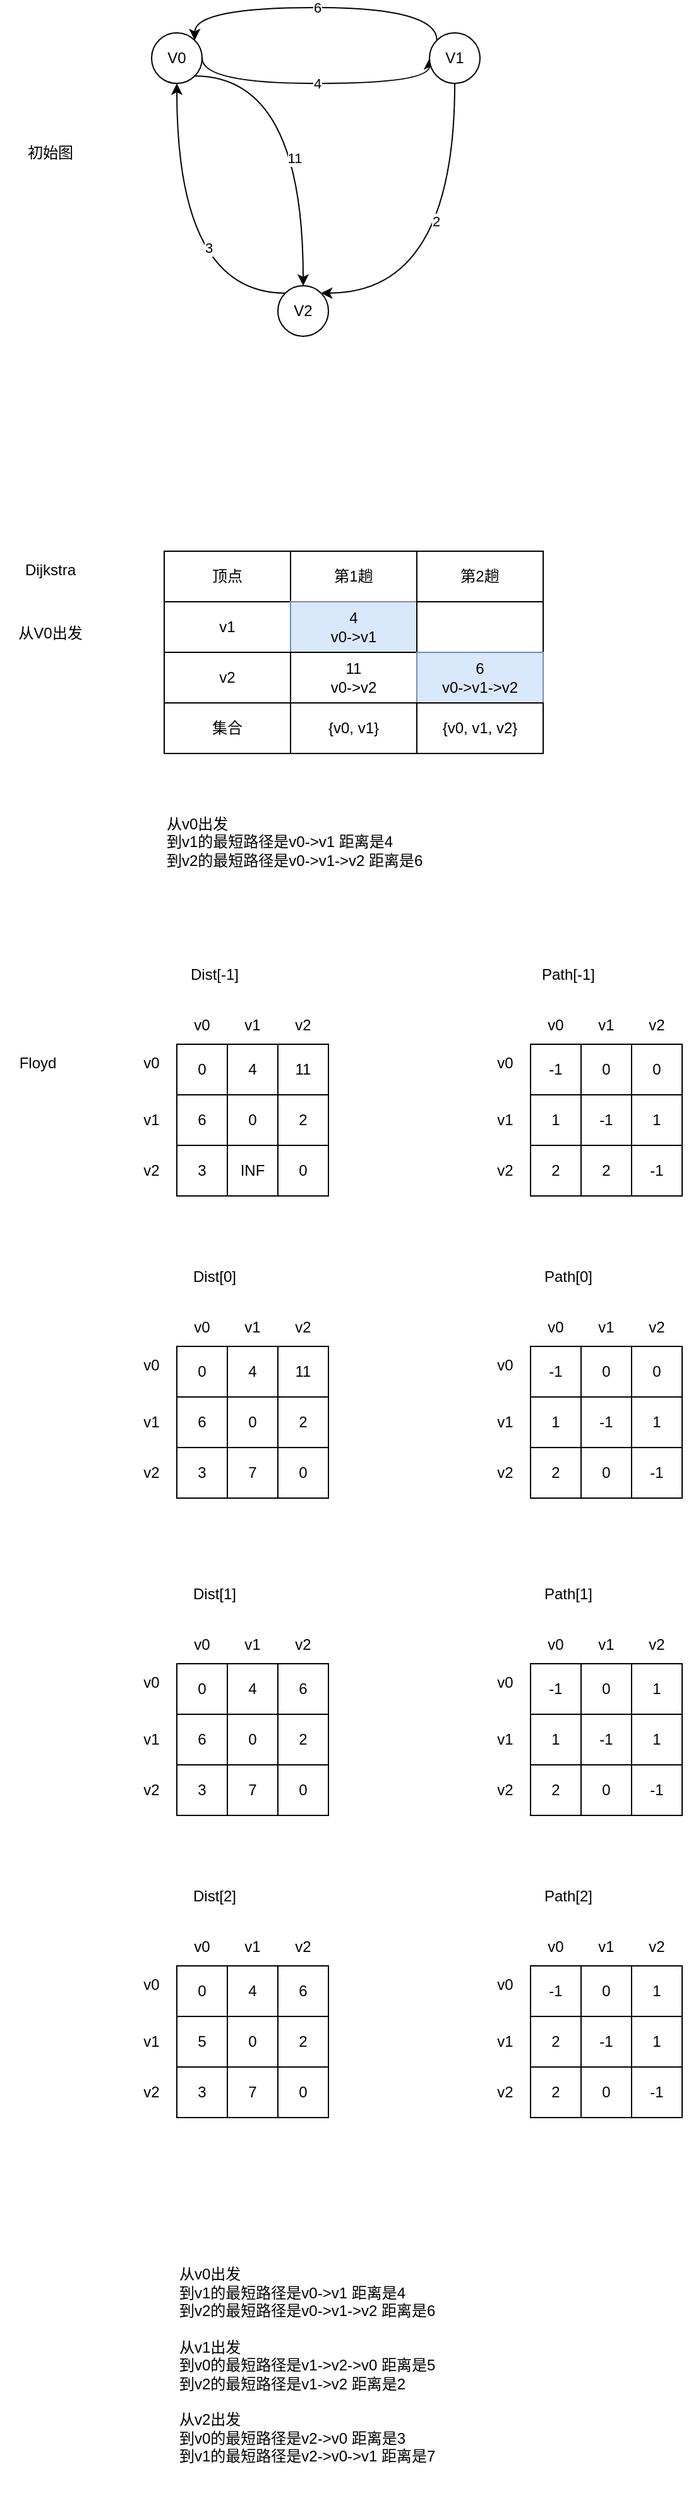 <mxfile version="26.0.16">
  <diagram name="第 1 页" id="GR8Q-On7Hyz9qMk20Kyl">
    <mxGraphModel dx="1720" dy="1282" grid="1" gridSize="10" guides="1" tooltips="1" connect="1" arrows="1" fold="1" page="1" pageScale="1" pageWidth="827" pageHeight="1169" math="0" shadow="0">
      <root>
        <mxCell id="0" />
        <mxCell id="1" parent="0" />
        <mxCell id="TkcA2Pwc8MpIF1o2tBOf-8" style="edgeStyle=orthogonalEdgeStyle;rounded=0;orthogonalLoop=1;jettySize=auto;html=1;exitX=1;exitY=1;exitDx=0;exitDy=0;entryX=0.5;entryY=0;entryDx=0;entryDy=0;curved=1;" parent="1" source="TkcA2Pwc8MpIF1o2tBOf-1" target="TkcA2Pwc8MpIF1o2tBOf-3" edge="1">
          <mxGeometry relative="1" as="geometry" />
        </mxCell>
        <mxCell id="TkcA2Pwc8MpIF1o2tBOf-13" value="11" style="edgeLabel;html=1;align=center;verticalAlign=middle;resizable=0;points=[];" parent="TkcA2Pwc8MpIF1o2tBOf-8" vertex="1" connectable="0">
          <mxGeometry x="0.2" y="-7" relative="1" as="geometry">
            <mxPoint as="offset" />
          </mxGeometry>
        </mxCell>
        <mxCell id="TkcA2Pwc8MpIF1o2tBOf-9" style="edgeStyle=orthogonalEdgeStyle;rounded=0;orthogonalLoop=1;jettySize=auto;html=1;exitX=1;exitY=0.5;exitDx=0;exitDy=0;entryX=0;entryY=0.5;entryDx=0;entryDy=0;curved=1;" parent="1" source="TkcA2Pwc8MpIF1o2tBOf-1" target="TkcA2Pwc8MpIF1o2tBOf-2" edge="1">
          <mxGeometry relative="1" as="geometry">
            <Array as="points">
              <mxPoint x="180" y="240" />
              <mxPoint x="360" y="240" />
            </Array>
          </mxGeometry>
        </mxCell>
        <mxCell id="TkcA2Pwc8MpIF1o2tBOf-15" value="4" style="edgeLabel;html=1;align=center;verticalAlign=middle;resizable=0;points=[];" parent="TkcA2Pwc8MpIF1o2tBOf-9" vertex="1" connectable="0">
          <mxGeometry x="-0.261" y="3" relative="1" as="geometry">
            <mxPoint x="29" y="3" as="offset" />
          </mxGeometry>
        </mxCell>
        <mxCell id="TkcA2Pwc8MpIF1o2tBOf-1" value="V0" style="ellipse;whiteSpace=wrap;html=1;aspect=fixed;" parent="1" vertex="1">
          <mxGeometry x="140" y="200" width="40" height="40" as="geometry" />
        </mxCell>
        <mxCell id="TkcA2Pwc8MpIF1o2tBOf-5" style="rounded=0;orthogonalLoop=1;jettySize=auto;html=1;entryX=1;entryY=0;entryDx=0;entryDy=0;edgeStyle=orthogonalEdgeStyle;curved=1;" parent="1" source="TkcA2Pwc8MpIF1o2tBOf-2" target="TkcA2Pwc8MpIF1o2tBOf-3" edge="1">
          <mxGeometry relative="1" as="geometry">
            <Array as="points">
              <mxPoint x="380" y="406" />
            </Array>
          </mxGeometry>
        </mxCell>
        <mxCell id="TkcA2Pwc8MpIF1o2tBOf-12" value="2" style="edgeLabel;html=1;align=center;verticalAlign=middle;resizable=0;points=[];" parent="TkcA2Pwc8MpIF1o2tBOf-5" vertex="1" connectable="0">
          <mxGeometry x="-0.198" y="-15" relative="1" as="geometry">
            <mxPoint as="offset" />
          </mxGeometry>
        </mxCell>
        <mxCell id="TkcA2Pwc8MpIF1o2tBOf-7" style="edgeStyle=orthogonalEdgeStyle;rounded=0;orthogonalLoop=1;jettySize=auto;html=1;exitX=0;exitY=0;exitDx=0;exitDy=0;entryX=1;entryY=0;entryDx=0;entryDy=0;curved=1;" parent="1" source="TkcA2Pwc8MpIF1o2tBOf-2" target="TkcA2Pwc8MpIF1o2tBOf-1" edge="1">
          <mxGeometry relative="1" as="geometry">
            <Array as="points">
              <mxPoint x="366" y="180" />
              <mxPoint x="174" y="180" />
            </Array>
          </mxGeometry>
        </mxCell>
        <mxCell id="TkcA2Pwc8MpIF1o2tBOf-11" value="6" style="edgeLabel;html=1;align=center;verticalAlign=middle;resizable=0;points=[];" parent="TkcA2Pwc8MpIF1o2tBOf-7" vertex="1" connectable="0">
          <mxGeometry x="0.213" relative="1" as="geometry">
            <mxPoint x="26" as="offset" />
          </mxGeometry>
        </mxCell>
        <mxCell id="TkcA2Pwc8MpIF1o2tBOf-2" value="V1" style="ellipse;whiteSpace=wrap;html=1;aspect=fixed;" parent="1" vertex="1">
          <mxGeometry x="360" y="200" width="40" height="40" as="geometry" />
        </mxCell>
        <mxCell id="TkcA2Pwc8MpIF1o2tBOf-6" style="edgeStyle=orthogonalEdgeStyle;rounded=0;orthogonalLoop=1;jettySize=auto;html=1;exitX=0;exitY=0;exitDx=0;exitDy=0;entryX=0.5;entryY=1;entryDx=0;entryDy=0;elbow=vertical;curved=1;" parent="1" source="TkcA2Pwc8MpIF1o2tBOf-3" target="TkcA2Pwc8MpIF1o2tBOf-1" edge="1">
          <mxGeometry relative="1" as="geometry" />
        </mxCell>
        <mxCell id="TkcA2Pwc8MpIF1o2tBOf-14" value="3" style="edgeLabel;html=1;align=center;verticalAlign=middle;resizable=0;points=[];" parent="TkcA2Pwc8MpIF1o2tBOf-6" vertex="1" connectable="0">
          <mxGeometry x="-0.025" y="-25" relative="1" as="geometry">
            <mxPoint as="offset" />
          </mxGeometry>
        </mxCell>
        <mxCell id="TkcA2Pwc8MpIF1o2tBOf-3" value="V2" style="ellipse;whiteSpace=wrap;html=1;aspect=fixed;" parent="1" vertex="1">
          <mxGeometry x="240" y="400" width="40" height="40" as="geometry" />
        </mxCell>
        <mxCell id="TkcA2Pwc8MpIF1o2tBOf-16" value="初始图" style="text;html=1;align=center;verticalAlign=middle;whiteSpace=wrap;rounded=0;" parent="1" vertex="1">
          <mxGeometry x="30" y="280" width="60" height="30" as="geometry" />
        </mxCell>
        <mxCell id="RHr8ZONxvlHMyYMkNMof-2" value="Dijkstra" style="text;html=1;align=center;verticalAlign=middle;whiteSpace=wrap;rounded=0;" vertex="1" parent="1">
          <mxGeometry x="30" y="610" width="60" height="30" as="geometry" />
        </mxCell>
        <mxCell id="RHr8ZONxvlHMyYMkNMof-3" value="Floyd" style="text;html=1;align=center;verticalAlign=middle;whiteSpace=wrap;rounded=0;" vertex="1" parent="1">
          <mxGeometry x="20" y="1000" width="60" height="30" as="geometry" />
        </mxCell>
        <mxCell id="RHr8ZONxvlHMyYMkNMof-4" value="顶点" style="rounded=0;whiteSpace=wrap;html=1;" vertex="1" parent="1">
          <mxGeometry x="150" y="610" width="100" height="40" as="geometry" />
        </mxCell>
        <mxCell id="RHr8ZONxvlHMyYMkNMof-5" value="第1趟" style="rounded=0;whiteSpace=wrap;html=1;" vertex="1" parent="1">
          <mxGeometry x="250" y="610" width="100" height="40" as="geometry" />
        </mxCell>
        <mxCell id="RHr8ZONxvlHMyYMkNMof-6" value="从V0出发" style="text;html=1;align=center;verticalAlign=middle;whiteSpace=wrap;rounded=0;" vertex="1" parent="1">
          <mxGeometry x="30" y="660" width="60" height="30" as="geometry" />
        </mxCell>
        <mxCell id="RHr8ZONxvlHMyYMkNMof-8" value="v1" style="rounded=0;whiteSpace=wrap;html=1;" vertex="1" parent="1">
          <mxGeometry x="150" y="650" width="100" height="40" as="geometry" />
        </mxCell>
        <mxCell id="RHr8ZONxvlHMyYMkNMof-9" value="v2" style="rounded=0;whiteSpace=wrap;html=1;" vertex="1" parent="1">
          <mxGeometry x="150" y="690" width="100" height="40" as="geometry" />
        </mxCell>
        <mxCell id="RHr8ZONxvlHMyYMkNMof-10" value="集合" style="rounded=0;whiteSpace=wrap;html=1;" vertex="1" parent="1">
          <mxGeometry x="150" y="730" width="100" height="40" as="geometry" />
        </mxCell>
        <mxCell id="RHr8ZONxvlHMyYMkNMof-11" value="4&lt;br&gt;v0-&amp;gt;v1" style="rounded=0;whiteSpace=wrap;html=1;fillColor=#dae8fc;strokeColor=#6c8ebf;" vertex="1" parent="1">
          <mxGeometry x="250" y="650" width="100" height="40" as="geometry" />
        </mxCell>
        <mxCell id="RHr8ZONxvlHMyYMkNMof-12" value="11&lt;br&gt;v0-&amp;gt;v2" style="rounded=0;whiteSpace=wrap;html=1;" vertex="1" parent="1">
          <mxGeometry x="250" y="690" width="100" height="40" as="geometry" />
        </mxCell>
        <mxCell id="RHr8ZONxvlHMyYMkNMof-13" value="{v0, v1}" style="rounded=0;whiteSpace=wrap;html=1;" vertex="1" parent="1">
          <mxGeometry x="250" y="730" width="100" height="40" as="geometry" />
        </mxCell>
        <mxCell id="RHr8ZONxvlHMyYMkNMof-14" value="第2趟" style="rounded=0;whiteSpace=wrap;html=1;" vertex="1" parent="1">
          <mxGeometry x="350" y="610" width="100" height="40" as="geometry" />
        </mxCell>
        <mxCell id="RHr8ZONxvlHMyYMkNMof-15" value="" style="rounded=0;whiteSpace=wrap;html=1;" vertex="1" parent="1">
          <mxGeometry x="350" y="650" width="100" height="40" as="geometry" />
        </mxCell>
        <mxCell id="RHr8ZONxvlHMyYMkNMof-16" value="6&lt;br&gt;v0-&amp;gt;v1-&amp;gt;v2" style="rounded=0;whiteSpace=wrap;html=1;fillColor=#dae8fc;strokeColor=#6c8ebf;" vertex="1" parent="1">
          <mxGeometry x="350" y="690" width="100" height="40" as="geometry" />
        </mxCell>
        <mxCell id="RHr8ZONxvlHMyYMkNMof-18" value="{v0, v1, v2}" style="rounded=0;whiteSpace=wrap;html=1;" vertex="1" parent="1">
          <mxGeometry x="350" y="730" width="100" height="40" as="geometry" />
        </mxCell>
        <mxCell id="RHr8ZONxvlHMyYMkNMof-19" value="从v0出发&lt;div&gt;到v1的最短路径是v0-&amp;gt;v1 距离是4&lt;br&gt;到v2的最短路径是v0-&amp;gt;v1-&amp;gt;v2 距离是6&lt;/div&gt;" style="text;html=1;align=left;verticalAlign=middle;whiteSpace=wrap;rounded=0;" vertex="1" parent="1">
          <mxGeometry x="150" y="820" width="310" height="40" as="geometry" />
        </mxCell>
        <mxCell id="RHr8ZONxvlHMyYMkNMof-22" value="0" style="rounded=0;whiteSpace=wrap;html=1;" vertex="1" parent="1">
          <mxGeometry x="160" y="1000" width="40" height="40" as="geometry" />
        </mxCell>
        <mxCell id="RHr8ZONxvlHMyYMkNMof-23" value="v0" style="text;html=1;align=center;verticalAlign=middle;whiteSpace=wrap;rounded=0;" vertex="1" parent="1">
          <mxGeometry x="150" y="970" width="60" height="30" as="geometry" />
        </mxCell>
        <mxCell id="RHr8ZONxvlHMyYMkNMof-24" value="4" style="rounded=0;whiteSpace=wrap;html=1;" vertex="1" parent="1">
          <mxGeometry x="200" y="1000" width="40" height="40" as="geometry" />
        </mxCell>
        <mxCell id="RHr8ZONxvlHMyYMkNMof-25" value="11" style="rounded=0;whiteSpace=wrap;html=1;" vertex="1" parent="1">
          <mxGeometry x="240" y="1000" width="40" height="40" as="geometry" />
        </mxCell>
        <mxCell id="RHr8ZONxvlHMyYMkNMof-27" value="6" style="rounded=0;whiteSpace=wrap;html=1;" vertex="1" parent="1">
          <mxGeometry x="160" y="1040" width="40" height="40" as="geometry" />
        </mxCell>
        <mxCell id="RHr8ZONxvlHMyYMkNMof-28" value="0" style="rounded=0;whiteSpace=wrap;html=1;" vertex="1" parent="1">
          <mxGeometry x="200" y="1040" width="40" height="40" as="geometry" />
        </mxCell>
        <mxCell id="RHr8ZONxvlHMyYMkNMof-29" value="2" style="rounded=0;whiteSpace=wrap;html=1;" vertex="1" parent="1">
          <mxGeometry x="240" y="1040" width="40" height="40" as="geometry" />
        </mxCell>
        <mxCell id="RHr8ZONxvlHMyYMkNMof-30" value="3" style="rounded=0;whiteSpace=wrap;html=1;" vertex="1" parent="1">
          <mxGeometry x="160" y="1080" width="40" height="40" as="geometry" />
        </mxCell>
        <mxCell id="RHr8ZONxvlHMyYMkNMof-31" value="INF" style="rounded=0;whiteSpace=wrap;html=1;" vertex="1" parent="1">
          <mxGeometry x="200" y="1080" width="40" height="40" as="geometry" />
        </mxCell>
        <mxCell id="RHr8ZONxvlHMyYMkNMof-32" value="0" style="rounded=0;whiteSpace=wrap;html=1;" vertex="1" parent="1">
          <mxGeometry x="240" y="1080" width="40" height="40" as="geometry" />
        </mxCell>
        <mxCell id="RHr8ZONxvlHMyYMkNMof-33" value="Dist[-1]" style="text;html=1;align=center;verticalAlign=middle;whiteSpace=wrap;rounded=0;" vertex="1" parent="1">
          <mxGeometry x="160" y="930" width="60" height="30" as="geometry" />
        </mxCell>
        <mxCell id="RHr8ZONxvlHMyYMkNMof-34" value="v1" style="text;html=1;align=center;verticalAlign=middle;whiteSpace=wrap;rounded=0;" vertex="1" parent="1">
          <mxGeometry x="190" y="970" width="60" height="30" as="geometry" />
        </mxCell>
        <mxCell id="RHr8ZONxvlHMyYMkNMof-35" value="v2" style="text;html=1;align=center;verticalAlign=middle;whiteSpace=wrap;rounded=0;" vertex="1" parent="1">
          <mxGeometry x="230" y="970" width="60" height="30" as="geometry" />
        </mxCell>
        <mxCell id="RHr8ZONxvlHMyYMkNMof-36" value="v0" style="text;html=1;align=center;verticalAlign=middle;whiteSpace=wrap;rounded=0;" vertex="1" parent="1">
          <mxGeometry x="110" y="1000" width="60" height="30" as="geometry" />
        </mxCell>
        <mxCell id="RHr8ZONxvlHMyYMkNMof-37" value="v1" style="text;html=1;align=center;verticalAlign=middle;whiteSpace=wrap;rounded=0;" vertex="1" parent="1">
          <mxGeometry x="110" y="1045" width="60" height="30" as="geometry" />
        </mxCell>
        <mxCell id="RHr8ZONxvlHMyYMkNMof-38" value="v2" style="text;html=1;align=center;verticalAlign=middle;whiteSpace=wrap;rounded=0;" vertex="1" parent="1">
          <mxGeometry x="110" y="1085" width="60" height="30" as="geometry" />
        </mxCell>
        <mxCell id="RHr8ZONxvlHMyYMkNMof-39" value="-1" style="rounded=0;whiteSpace=wrap;html=1;" vertex="1" parent="1">
          <mxGeometry x="440" y="1000" width="40" height="40" as="geometry" />
        </mxCell>
        <mxCell id="RHr8ZONxvlHMyYMkNMof-40" value="v0" style="text;html=1;align=center;verticalAlign=middle;whiteSpace=wrap;rounded=0;" vertex="1" parent="1">
          <mxGeometry x="430" y="970" width="60" height="30" as="geometry" />
        </mxCell>
        <mxCell id="RHr8ZONxvlHMyYMkNMof-41" value="0" style="rounded=0;whiteSpace=wrap;html=1;" vertex="1" parent="1">
          <mxGeometry x="480" y="1000" width="40" height="40" as="geometry" />
        </mxCell>
        <mxCell id="RHr8ZONxvlHMyYMkNMof-42" value="0" style="rounded=0;whiteSpace=wrap;html=1;" vertex="1" parent="1">
          <mxGeometry x="520" y="1000" width="40" height="40" as="geometry" />
        </mxCell>
        <mxCell id="RHr8ZONxvlHMyYMkNMof-43" value="1" style="rounded=0;whiteSpace=wrap;html=1;" vertex="1" parent="1">
          <mxGeometry x="440" y="1040" width="40" height="40" as="geometry" />
        </mxCell>
        <mxCell id="RHr8ZONxvlHMyYMkNMof-44" value="-1" style="rounded=0;whiteSpace=wrap;html=1;" vertex="1" parent="1">
          <mxGeometry x="480" y="1040" width="40" height="40" as="geometry" />
        </mxCell>
        <mxCell id="RHr8ZONxvlHMyYMkNMof-45" value="1" style="rounded=0;whiteSpace=wrap;html=1;" vertex="1" parent="1">
          <mxGeometry x="520" y="1040" width="40" height="40" as="geometry" />
        </mxCell>
        <mxCell id="RHr8ZONxvlHMyYMkNMof-46" value="2" style="rounded=0;whiteSpace=wrap;html=1;" vertex="1" parent="1">
          <mxGeometry x="440" y="1080" width="40" height="40" as="geometry" />
        </mxCell>
        <mxCell id="RHr8ZONxvlHMyYMkNMof-47" value="2" style="rounded=0;whiteSpace=wrap;html=1;" vertex="1" parent="1">
          <mxGeometry x="480" y="1080" width="40" height="40" as="geometry" />
        </mxCell>
        <mxCell id="RHr8ZONxvlHMyYMkNMof-48" value="-1" style="rounded=0;whiteSpace=wrap;html=1;" vertex="1" parent="1">
          <mxGeometry x="520" y="1080" width="40" height="40" as="geometry" />
        </mxCell>
        <mxCell id="RHr8ZONxvlHMyYMkNMof-49" value="Path[-1]" style="text;html=1;align=center;verticalAlign=middle;whiteSpace=wrap;rounded=0;" vertex="1" parent="1">
          <mxGeometry x="440" y="930" width="60" height="30" as="geometry" />
        </mxCell>
        <mxCell id="RHr8ZONxvlHMyYMkNMof-50" value="v1" style="text;html=1;align=center;verticalAlign=middle;whiteSpace=wrap;rounded=0;" vertex="1" parent="1">
          <mxGeometry x="470" y="970" width="60" height="30" as="geometry" />
        </mxCell>
        <mxCell id="RHr8ZONxvlHMyYMkNMof-51" value="v2" style="text;html=1;align=center;verticalAlign=middle;whiteSpace=wrap;rounded=0;" vertex="1" parent="1">
          <mxGeometry x="510" y="970" width="60" height="30" as="geometry" />
        </mxCell>
        <mxCell id="RHr8ZONxvlHMyYMkNMof-52" value="v0" style="text;html=1;align=center;verticalAlign=middle;whiteSpace=wrap;rounded=0;" vertex="1" parent="1">
          <mxGeometry x="390" y="1000" width="60" height="30" as="geometry" />
        </mxCell>
        <mxCell id="RHr8ZONxvlHMyYMkNMof-53" value="v1" style="text;html=1;align=center;verticalAlign=middle;whiteSpace=wrap;rounded=0;" vertex="1" parent="1">
          <mxGeometry x="390" y="1045" width="60" height="30" as="geometry" />
        </mxCell>
        <mxCell id="RHr8ZONxvlHMyYMkNMof-54" value="v2" style="text;html=1;align=center;verticalAlign=middle;whiteSpace=wrap;rounded=0;" vertex="1" parent="1">
          <mxGeometry x="390" y="1085" width="60" height="30" as="geometry" />
        </mxCell>
        <mxCell id="RHr8ZONxvlHMyYMkNMof-55" value="0" style="rounded=0;whiteSpace=wrap;html=1;" vertex="1" parent="1">
          <mxGeometry x="160" y="1239" width="40" height="40" as="geometry" />
        </mxCell>
        <mxCell id="RHr8ZONxvlHMyYMkNMof-56" value="v0" style="text;html=1;align=center;verticalAlign=middle;whiteSpace=wrap;rounded=0;" vertex="1" parent="1">
          <mxGeometry x="150" y="1209" width="60" height="30" as="geometry" />
        </mxCell>
        <mxCell id="RHr8ZONxvlHMyYMkNMof-57" value="4" style="rounded=0;whiteSpace=wrap;html=1;" vertex="1" parent="1">
          <mxGeometry x="200" y="1239" width="40" height="40" as="geometry" />
        </mxCell>
        <mxCell id="RHr8ZONxvlHMyYMkNMof-58" value="11" style="rounded=0;whiteSpace=wrap;html=1;" vertex="1" parent="1">
          <mxGeometry x="240" y="1239" width="40" height="40" as="geometry" />
        </mxCell>
        <mxCell id="RHr8ZONxvlHMyYMkNMof-59" value="6" style="rounded=0;whiteSpace=wrap;html=1;" vertex="1" parent="1">
          <mxGeometry x="160" y="1279" width="40" height="40" as="geometry" />
        </mxCell>
        <mxCell id="RHr8ZONxvlHMyYMkNMof-60" value="0" style="rounded=0;whiteSpace=wrap;html=1;" vertex="1" parent="1">
          <mxGeometry x="200" y="1279" width="40" height="40" as="geometry" />
        </mxCell>
        <mxCell id="RHr8ZONxvlHMyYMkNMof-61" value="2" style="rounded=0;whiteSpace=wrap;html=1;" vertex="1" parent="1">
          <mxGeometry x="240" y="1279" width="40" height="40" as="geometry" />
        </mxCell>
        <mxCell id="RHr8ZONxvlHMyYMkNMof-62" value="3" style="rounded=0;whiteSpace=wrap;html=1;" vertex="1" parent="1">
          <mxGeometry x="160" y="1319" width="40" height="40" as="geometry" />
        </mxCell>
        <mxCell id="RHr8ZONxvlHMyYMkNMof-63" value="7" style="rounded=0;whiteSpace=wrap;html=1;" vertex="1" parent="1">
          <mxGeometry x="200" y="1319" width="40" height="40" as="geometry" />
        </mxCell>
        <mxCell id="RHr8ZONxvlHMyYMkNMof-64" value="0" style="rounded=0;whiteSpace=wrap;html=1;" vertex="1" parent="1">
          <mxGeometry x="240" y="1319" width="40" height="40" as="geometry" />
        </mxCell>
        <mxCell id="RHr8ZONxvlHMyYMkNMof-65" value="Dist[0]" style="text;html=1;align=center;verticalAlign=middle;whiteSpace=wrap;rounded=0;" vertex="1" parent="1">
          <mxGeometry x="160" y="1169" width="60" height="30" as="geometry" />
        </mxCell>
        <mxCell id="RHr8ZONxvlHMyYMkNMof-66" value="v1" style="text;html=1;align=center;verticalAlign=middle;whiteSpace=wrap;rounded=0;" vertex="1" parent="1">
          <mxGeometry x="190" y="1209" width="60" height="30" as="geometry" />
        </mxCell>
        <mxCell id="RHr8ZONxvlHMyYMkNMof-67" value="v2" style="text;html=1;align=center;verticalAlign=middle;whiteSpace=wrap;rounded=0;" vertex="1" parent="1">
          <mxGeometry x="230" y="1209" width="60" height="30" as="geometry" />
        </mxCell>
        <mxCell id="RHr8ZONxvlHMyYMkNMof-68" value="v0" style="text;html=1;align=center;verticalAlign=middle;whiteSpace=wrap;rounded=0;" vertex="1" parent="1">
          <mxGeometry x="110" y="1239" width="60" height="30" as="geometry" />
        </mxCell>
        <mxCell id="RHr8ZONxvlHMyYMkNMof-69" value="v1" style="text;html=1;align=center;verticalAlign=middle;whiteSpace=wrap;rounded=0;" vertex="1" parent="1">
          <mxGeometry x="110" y="1284" width="60" height="30" as="geometry" />
        </mxCell>
        <mxCell id="RHr8ZONxvlHMyYMkNMof-70" value="v2" style="text;html=1;align=center;verticalAlign=middle;whiteSpace=wrap;rounded=0;" vertex="1" parent="1">
          <mxGeometry x="110" y="1324" width="60" height="30" as="geometry" />
        </mxCell>
        <mxCell id="RHr8ZONxvlHMyYMkNMof-71" value="-1" style="rounded=0;whiteSpace=wrap;html=1;" vertex="1" parent="1">
          <mxGeometry x="440" y="1239" width="40" height="40" as="geometry" />
        </mxCell>
        <mxCell id="RHr8ZONxvlHMyYMkNMof-72" value="v0" style="text;html=1;align=center;verticalAlign=middle;whiteSpace=wrap;rounded=0;" vertex="1" parent="1">
          <mxGeometry x="430" y="1209" width="60" height="30" as="geometry" />
        </mxCell>
        <mxCell id="RHr8ZONxvlHMyYMkNMof-73" value="0" style="rounded=0;whiteSpace=wrap;html=1;" vertex="1" parent="1">
          <mxGeometry x="480" y="1239" width="40" height="40" as="geometry" />
        </mxCell>
        <mxCell id="RHr8ZONxvlHMyYMkNMof-74" value="0" style="rounded=0;whiteSpace=wrap;html=1;" vertex="1" parent="1">
          <mxGeometry x="520" y="1239" width="40" height="40" as="geometry" />
        </mxCell>
        <mxCell id="RHr8ZONxvlHMyYMkNMof-75" value="1" style="rounded=0;whiteSpace=wrap;html=1;" vertex="1" parent="1">
          <mxGeometry x="440" y="1279" width="40" height="40" as="geometry" />
        </mxCell>
        <mxCell id="RHr8ZONxvlHMyYMkNMof-76" value="-1" style="rounded=0;whiteSpace=wrap;html=1;" vertex="1" parent="1">
          <mxGeometry x="480" y="1279" width="40" height="40" as="geometry" />
        </mxCell>
        <mxCell id="RHr8ZONxvlHMyYMkNMof-77" value="1" style="rounded=0;whiteSpace=wrap;html=1;" vertex="1" parent="1">
          <mxGeometry x="520" y="1279" width="40" height="40" as="geometry" />
        </mxCell>
        <mxCell id="RHr8ZONxvlHMyYMkNMof-78" value="2" style="rounded=0;whiteSpace=wrap;html=1;" vertex="1" parent="1">
          <mxGeometry x="440" y="1319" width="40" height="40" as="geometry" />
        </mxCell>
        <mxCell id="RHr8ZONxvlHMyYMkNMof-79" value="0" style="rounded=0;whiteSpace=wrap;html=1;" vertex="1" parent="1">
          <mxGeometry x="480" y="1319" width="40" height="40" as="geometry" />
        </mxCell>
        <mxCell id="RHr8ZONxvlHMyYMkNMof-80" value="-1" style="rounded=0;whiteSpace=wrap;html=1;" vertex="1" parent="1">
          <mxGeometry x="520" y="1319" width="40" height="40" as="geometry" />
        </mxCell>
        <mxCell id="RHr8ZONxvlHMyYMkNMof-81" value="Path[0]" style="text;html=1;align=center;verticalAlign=middle;whiteSpace=wrap;rounded=0;" vertex="1" parent="1">
          <mxGeometry x="440" y="1169" width="60" height="30" as="geometry" />
        </mxCell>
        <mxCell id="RHr8ZONxvlHMyYMkNMof-82" value="v1" style="text;html=1;align=center;verticalAlign=middle;whiteSpace=wrap;rounded=0;" vertex="1" parent="1">
          <mxGeometry x="470" y="1209" width="60" height="30" as="geometry" />
        </mxCell>
        <mxCell id="RHr8ZONxvlHMyYMkNMof-83" value="v2" style="text;html=1;align=center;verticalAlign=middle;whiteSpace=wrap;rounded=0;" vertex="1" parent="1">
          <mxGeometry x="510" y="1209" width="60" height="30" as="geometry" />
        </mxCell>
        <mxCell id="RHr8ZONxvlHMyYMkNMof-84" value="v0" style="text;html=1;align=center;verticalAlign=middle;whiteSpace=wrap;rounded=0;" vertex="1" parent="1">
          <mxGeometry x="390" y="1239" width="60" height="30" as="geometry" />
        </mxCell>
        <mxCell id="RHr8ZONxvlHMyYMkNMof-85" value="v1" style="text;html=1;align=center;verticalAlign=middle;whiteSpace=wrap;rounded=0;" vertex="1" parent="1">
          <mxGeometry x="390" y="1284" width="60" height="30" as="geometry" />
        </mxCell>
        <mxCell id="RHr8ZONxvlHMyYMkNMof-86" value="v2" style="text;html=1;align=center;verticalAlign=middle;whiteSpace=wrap;rounded=0;" vertex="1" parent="1">
          <mxGeometry x="390" y="1324" width="60" height="30" as="geometry" />
        </mxCell>
        <mxCell id="RHr8ZONxvlHMyYMkNMof-87" value="0" style="rounded=0;whiteSpace=wrap;html=1;" vertex="1" parent="1">
          <mxGeometry x="160" y="1490" width="40" height="40" as="geometry" />
        </mxCell>
        <mxCell id="RHr8ZONxvlHMyYMkNMof-88" value="v0" style="text;html=1;align=center;verticalAlign=middle;whiteSpace=wrap;rounded=0;" vertex="1" parent="1">
          <mxGeometry x="150" y="1460" width="60" height="30" as="geometry" />
        </mxCell>
        <mxCell id="RHr8ZONxvlHMyYMkNMof-89" value="4" style="rounded=0;whiteSpace=wrap;html=1;" vertex="1" parent="1">
          <mxGeometry x="200" y="1490" width="40" height="40" as="geometry" />
        </mxCell>
        <mxCell id="RHr8ZONxvlHMyYMkNMof-90" value="6" style="rounded=0;whiteSpace=wrap;html=1;" vertex="1" parent="1">
          <mxGeometry x="240" y="1490" width="40" height="40" as="geometry" />
        </mxCell>
        <mxCell id="RHr8ZONxvlHMyYMkNMof-91" value="6" style="rounded=0;whiteSpace=wrap;html=1;" vertex="1" parent="1">
          <mxGeometry x="160" y="1530" width="40" height="40" as="geometry" />
        </mxCell>
        <mxCell id="RHr8ZONxvlHMyYMkNMof-92" value="0" style="rounded=0;whiteSpace=wrap;html=1;" vertex="1" parent="1">
          <mxGeometry x="200" y="1530" width="40" height="40" as="geometry" />
        </mxCell>
        <mxCell id="RHr8ZONxvlHMyYMkNMof-93" value="2" style="rounded=0;whiteSpace=wrap;html=1;" vertex="1" parent="1">
          <mxGeometry x="240" y="1530" width="40" height="40" as="geometry" />
        </mxCell>
        <mxCell id="RHr8ZONxvlHMyYMkNMof-94" value="3" style="rounded=0;whiteSpace=wrap;html=1;" vertex="1" parent="1">
          <mxGeometry x="160" y="1570" width="40" height="40" as="geometry" />
        </mxCell>
        <mxCell id="RHr8ZONxvlHMyYMkNMof-95" value="7" style="rounded=0;whiteSpace=wrap;html=1;" vertex="1" parent="1">
          <mxGeometry x="200" y="1570" width="40" height="40" as="geometry" />
        </mxCell>
        <mxCell id="RHr8ZONxvlHMyYMkNMof-96" value="0" style="rounded=0;whiteSpace=wrap;html=1;" vertex="1" parent="1">
          <mxGeometry x="240" y="1570" width="40" height="40" as="geometry" />
        </mxCell>
        <mxCell id="RHr8ZONxvlHMyYMkNMof-97" value="Dist[1]" style="text;html=1;align=center;verticalAlign=middle;whiteSpace=wrap;rounded=0;" vertex="1" parent="1">
          <mxGeometry x="160" y="1420" width="60" height="30" as="geometry" />
        </mxCell>
        <mxCell id="RHr8ZONxvlHMyYMkNMof-98" value="v1" style="text;html=1;align=center;verticalAlign=middle;whiteSpace=wrap;rounded=0;" vertex="1" parent="1">
          <mxGeometry x="190" y="1460" width="60" height="30" as="geometry" />
        </mxCell>
        <mxCell id="RHr8ZONxvlHMyYMkNMof-99" value="v2" style="text;html=1;align=center;verticalAlign=middle;whiteSpace=wrap;rounded=0;" vertex="1" parent="1">
          <mxGeometry x="230" y="1460" width="60" height="30" as="geometry" />
        </mxCell>
        <mxCell id="RHr8ZONxvlHMyYMkNMof-100" value="v0" style="text;html=1;align=center;verticalAlign=middle;whiteSpace=wrap;rounded=0;" vertex="1" parent="1">
          <mxGeometry x="110" y="1490" width="60" height="30" as="geometry" />
        </mxCell>
        <mxCell id="RHr8ZONxvlHMyYMkNMof-101" value="v1" style="text;html=1;align=center;verticalAlign=middle;whiteSpace=wrap;rounded=0;" vertex="1" parent="1">
          <mxGeometry x="110" y="1535" width="60" height="30" as="geometry" />
        </mxCell>
        <mxCell id="RHr8ZONxvlHMyYMkNMof-102" value="v2" style="text;html=1;align=center;verticalAlign=middle;whiteSpace=wrap;rounded=0;" vertex="1" parent="1">
          <mxGeometry x="110" y="1575" width="60" height="30" as="geometry" />
        </mxCell>
        <mxCell id="RHr8ZONxvlHMyYMkNMof-103" value="-1" style="rounded=0;whiteSpace=wrap;html=1;" vertex="1" parent="1">
          <mxGeometry x="440" y="1490" width="40" height="40" as="geometry" />
        </mxCell>
        <mxCell id="RHr8ZONxvlHMyYMkNMof-104" value="v0" style="text;html=1;align=center;verticalAlign=middle;whiteSpace=wrap;rounded=0;" vertex="1" parent="1">
          <mxGeometry x="430" y="1460" width="60" height="30" as="geometry" />
        </mxCell>
        <mxCell id="RHr8ZONxvlHMyYMkNMof-105" value="0" style="rounded=0;whiteSpace=wrap;html=1;" vertex="1" parent="1">
          <mxGeometry x="480" y="1490" width="40" height="40" as="geometry" />
        </mxCell>
        <mxCell id="RHr8ZONxvlHMyYMkNMof-106" value="1" style="rounded=0;whiteSpace=wrap;html=1;" vertex="1" parent="1">
          <mxGeometry x="520" y="1490" width="40" height="40" as="geometry" />
        </mxCell>
        <mxCell id="RHr8ZONxvlHMyYMkNMof-107" value="1" style="rounded=0;whiteSpace=wrap;html=1;" vertex="1" parent="1">
          <mxGeometry x="440" y="1530" width="40" height="40" as="geometry" />
        </mxCell>
        <mxCell id="RHr8ZONxvlHMyYMkNMof-108" value="-1" style="rounded=0;whiteSpace=wrap;html=1;" vertex="1" parent="1">
          <mxGeometry x="480" y="1530" width="40" height="40" as="geometry" />
        </mxCell>
        <mxCell id="RHr8ZONxvlHMyYMkNMof-109" value="1" style="rounded=0;whiteSpace=wrap;html=1;" vertex="1" parent="1">
          <mxGeometry x="520" y="1530" width="40" height="40" as="geometry" />
        </mxCell>
        <mxCell id="RHr8ZONxvlHMyYMkNMof-110" value="2" style="rounded=0;whiteSpace=wrap;html=1;" vertex="1" parent="1">
          <mxGeometry x="440" y="1570" width="40" height="40" as="geometry" />
        </mxCell>
        <mxCell id="RHr8ZONxvlHMyYMkNMof-111" value="0" style="rounded=0;whiteSpace=wrap;html=1;" vertex="1" parent="1">
          <mxGeometry x="480" y="1570" width="40" height="40" as="geometry" />
        </mxCell>
        <mxCell id="RHr8ZONxvlHMyYMkNMof-112" value="-1" style="rounded=0;whiteSpace=wrap;html=1;" vertex="1" parent="1">
          <mxGeometry x="520" y="1570" width="40" height="40" as="geometry" />
        </mxCell>
        <mxCell id="RHr8ZONxvlHMyYMkNMof-113" value="Path[1]" style="text;html=1;align=center;verticalAlign=middle;whiteSpace=wrap;rounded=0;" vertex="1" parent="1">
          <mxGeometry x="440" y="1420" width="60" height="30" as="geometry" />
        </mxCell>
        <mxCell id="RHr8ZONxvlHMyYMkNMof-114" value="v1" style="text;html=1;align=center;verticalAlign=middle;whiteSpace=wrap;rounded=0;" vertex="1" parent="1">
          <mxGeometry x="470" y="1460" width="60" height="30" as="geometry" />
        </mxCell>
        <mxCell id="RHr8ZONxvlHMyYMkNMof-115" value="v2" style="text;html=1;align=center;verticalAlign=middle;whiteSpace=wrap;rounded=0;" vertex="1" parent="1">
          <mxGeometry x="510" y="1460" width="60" height="30" as="geometry" />
        </mxCell>
        <mxCell id="RHr8ZONxvlHMyYMkNMof-116" value="v0" style="text;html=1;align=center;verticalAlign=middle;whiteSpace=wrap;rounded=0;" vertex="1" parent="1">
          <mxGeometry x="390" y="1490" width="60" height="30" as="geometry" />
        </mxCell>
        <mxCell id="RHr8ZONxvlHMyYMkNMof-117" value="v1" style="text;html=1;align=center;verticalAlign=middle;whiteSpace=wrap;rounded=0;" vertex="1" parent="1">
          <mxGeometry x="390" y="1535" width="60" height="30" as="geometry" />
        </mxCell>
        <mxCell id="RHr8ZONxvlHMyYMkNMof-118" value="v2" style="text;html=1;align=center;verticalAlign=middle;whiteSpace=wrap;rounded=0;" vertex="1" parent="1">
          <mxGeometry x="390" y="1575" width="60" height="30" as="geometry" />
        </mxCell>
        <mxCell id="RHr8ZONxvlHMyYMkNMof-119" value="0" style="rounded=0;whiteSpace=wrap;html=1;" vertex="1" parent="1">
          <mxGeometry x="160" y="1729" width="40" height="40" as="geometry" />
        </mxCell>
        <mxCell id="RHr8ZONxvlHMyYMkNMof-120" value="v0" style="text;html=1;align=center;verticalAlign=middle;whiteSpace=wrap;rounded=0;" vertex="1" parent="1">
          <mxGeometry x="150" y="1699" width="60" height="30" as="geometry" />
        </mxCell>
        <mxCell id="RHr8ZONxvlHMyYMkNMof-121" value="4" style="rounded=0;whiteSpace=wrap;html=1;" vertex="1" parent="1">
          <mxGeometry x="200" y="1729" width="40" height="40" as="geometry" />
        </mxCell>
        <mxCell id="RHr8ZONxvlHMyYMkNMof-122" value="6" style="rounded=0;whiteSpace=wrap;html=1;" vertex="1" parent="1">
          <mxGeometry x="240" y="1729" width="40" height="40" as="geometry" />
        </mxCell>
        <mxCell id="RHr8ZONxvlHMyYMkNMof-123" value="5" style="rounded=0;whiteSpace=wrap;html=1;" vertex="1" parent="1">
          <mxGeometry x="160" y="1769" width="40" height="40" as="geometry" />
        </mxCell>
        <mxCell id="RHr8ZONxvlHMyYMkNMof-124" value="0" style="rounded=0;whiteSpace=wrap;html=1;" vertex="1" parent="1">
          <mxGeometry x="200" y="1769" width="40" height="40" as="geometry" />
        </mxCell>
        <mxCell id="RHr8ZONxvlHMyYMkNMof-125" value="2" style="rounded=0;whiteSpace=wrap;html=1;" vertex="1" parent="1">
          <mxGeometry x="240" y="1769" width="40" height="40" as="geometry" />
        </mxCell>
        <mxCell id="RHr8ZONxvlHMyYMkNMof-126" value="3" style="rounded=0;whiteSpace=wrap;html=1;" vertex="1" parent="1">
          <mxGeometry x="160" y="1809" width="40" height="40" as="geometry" />
        </mxCell>
        <mxCell id="RHr8ZONxvlHMyYMkNMof-127" value="7" style="rounded=0;whiteSpace=wrap;html=1;" vertex="1" parent="1">
          <mxGeometry x="200" y="1809" width="40" height="40" as="geometry" />
        </mxCell>
        <mxCell id="RHr8ZONxvlHMyYMkNMof-128" value="0" style="rounded=0;whiteSpace=wrap;html=1;" vertex="1" parent="1">
          <mxGeometry x="240" y="1809" width="40" height="40" as="geometry" />
        </mxCell>
        <mxCell id="RHr8ZONxvlHMyYMkNMof-129" value="Dist[2]" style="text;html=1;align=center;verticalAlign=middle;whiteSpace=wrap;rounded=0;" vertex="1" parent="1">
          <mxGeometry x="160" y="1659" width="60" height="30" as="geometry" />
        </mxCell>
        <mxCell id="RHr8ZONxvlHMyYMkNMof-130" value="v1" style="text;html=1;align=center;verticalAlign=middle;whiteSpace=wrap;rounded=0;" vertex="1" parent="1">
          <mxGeometry x="190" y="1699" width="60" height="30" as="geometry" />
        </mxCell>
        <mxCell id="RHr8ZONxvlHMyYMkNMof-131" value="v2" style="text;html=1;align=center;verticalAlign=middle;whiteSpace=wrap;rounded=0;" vertex="1" parent="1">
          <mxGeometry x="230" y="1699" width="60" height="30" as="geometry" />
        </mxCell>
        <mxCell id="RHr8ZONxvlHMyYMkNMof-132" value="v0" style="text;html=1;align=center;verticalAlign=middle;whiteSpace=wrap;rounded=0;" vertex="1" parent="1">
          <mxGeometry x="110" y="1729" width="60" height="30" as="geometry" />
        </mxCell>
        <mxCell id="RHr8ZONxvlHMyYMkNMof-133" value="v1" style="text;html=1;align=center;verticalAlign=middle;whiteSpace=wrap;rounded=0;" vertex="1" parent="1">
          <mxGeometry x="110" y="1774" width="60" height="30" as="geometry" />
        </mxCell>
        <mxCell id="RHr8ZONxvlHMyYMkNMof-134" value="v2" style="text;html=1;align=center;verticalAlign=middle;whiteSpace=wrap;rounded=0;" vertex="1" parent="1">
          <mxGeometry x="110" y="1814" width="60" height="30" as="geometry" />
        </mxCell>
        <mxCell id="RHr8ZONxvlHMyYMkNMof-135" value="-1" style="rounded=0;whiteSpace=wrap;html=1;" vertex="1" parent="1">
          <mxGeometry x="440" y="1729" width="40" height="40" as="geometry" />
        </mxCell>
        <mxCell id="RHr8ZONxvlHMyYMkNMof-136" value="v0" style="text;html=1;align=center;verticalAlign=middle;whiteSpace=wrap;rounded=0;" vertex="1" parent="1">
          <mxGeometry x="430" y="1699" width="60" height="30" as="geometry" />
        </mxCell>
        <mxCell id="RHr8ZONxvlHMyYMkNMof-137" value="0" style="rounded=0;whiteSpace=wrap;html=1;" vertex="1" parent="1">
          <mxGeometry x="480" y="1729" width="40" height="40" as="geometry" />
        </mxCell>
        <mxCell id="RHr8ZONxvlHMyYMkNMof-138" value="1" style="rounded=0;whiteSpace=wrap;html=1;" vertex="1" parent="1">
          <mxGeometry x="520" y="1729" width="40" height="40" as="geometry" />
        </mxCell>
        <mxCell id="RHr8ZONxvlHMyYMkNMof-139" value="2" style="rounded=0;whiteSpace=wrap;html=1;" vertex="1" parent="1">
          <mxGeometry x="440" y="1769" width="40" height="40" as="geometry" />
        </mxCell>
        <mxCell id="RHr8ZONxvlHMyYMkNMof-140" value="-1" style="rounded=0;whiteSpace=wrap;html=1;" vertex="1" parent="1">
          <mxGeometry x="480" y="1769" width="40" height="40" as="geometry" />
        </mxCell>
        <mxCell id="RHr8ZONxvlHMyYMkNMof-141" value="1" style="rounded=0;whiteSpace=wrap;html=1;" vertex="1" parent="1">
          <mxGeometry x="520" y="1769" width="40" height="40" as="geometry" />
        </mxCell>
        <mxCell id="RHr8ZONxvlHMyYMkNMof-142" value="2" style="rounded=0;whiteSpace=wrap;html=1;" vertex="1" parent="1">
          <mxGeometry x="440" y="1809" width="40" height="40" as="geometry" />
        </mxCell>
        <mxCell id="RHr8ZONxvlHMyYMkNMof-143" value="0" style="rounded=0;whiteSpace=wrap;html=1;" vertex="1" parent="1">
          <mxGeometry x="480" y="1809" width="40" height="40" as="geometry" />
        </mxCell>
        <mxCell id="RHr8ZONxvlHMyYMkNMof-144" value="-1" style="rounded=0;whiteSpace=wrap;html=1;" vertex="1" parent="1">
          <mxGeometry x="520" y="1809" width="40" height="40" as="geometry" />
        </mxCell>
        <mxCell id="RHr8ZONxvlHMyYMkNMof-145" value="Path[2]" style="text;html=1;align=center;verticalAlign=middle;whiteSpace=wrap;rounded=0;" vertex="1" parent="1">
          <mxGeometry x="440" y="1659" width="60" height="30" as="geometry" />
        </mxCell>
        <mxCell id="RHr8ZONxvlHMyYMkNMof-146" value="v1" style="text;html=1;align=center;verticalAlign=middle;whiteSpace=wrap;rounded=0;" vertex="1" parent="1">
          <mxGeometry x="470" y="1699" width="60" height="30" as="geometry" />
        </mxCell>
        <mxCell id="RHr8ZONxvlHMyYMkNMof-147" value="v2" style="text;html=1;align=center;verticalAlign=middle;whiteSpace=wrap;rounded=0;" vertex="1" parent="1">
          <mxGeometry x="510" y="1699" width="60" height="30" as="geometry" />
        </mxCell>
        <mxCell id="RHr8ZONxvlHMyYMkNMof-148" value="v0" style="text;html=1;align=center;verticalAlign=middle;whiteSpace=wrap;rounded=0;" vertex="1" parent="1">
          <mxGeometry x="390" y="1729" width="60" height="30" as="geometry" />
        </mxCell>
        <mxCell id="RHr8ZONxvlHMyYMkNMof-149" value="v1" style="text;html=1;align=center;verticalAlign=middle;whiteSpace=wrap;rounded=0;" vertex="1" parent="1">
          <mxGeometry x="390" y="1774" width="60" height="30" as="geometry" />
        </mxCell>
        <mxCell id="RHr8ZONxvlHMyYMkNMof-150" value="v2" style="text;html=1;align=center;verticalAlign=middle;whiteSpace=wrap;rounded=0;" vertex="1" parent="1">
          <mxGeometry x="390" y="1814" width="60" height="30" as="geometry" />
        </mxCell>
        <mxCell id="RHr8ZONxvlHMyYMkNMof-151" value="从v0出发&lt;div&gt;到v1的最短路径是v0-&amp;gt;v1 距离是4&lt;br&gt;到v2的最短路径是v0-&amp;gt;v1-&amp;gt;v2 距离是6&lt;br&gt;&lt;br&gt;&lt;/div&gt;&lt;div&gt;从v1出发&lt;br&gt;到v0的最短路径是v1-&amp;gt;v2-&amp;gt;v0 距离是5&lt;/div&gt;&lt;div&gt;到v2的最短路径是v1-&amp;gt;v2 距离是2&lt;/div&gt;&lt;div&gt;&lt;br&gt;&lt;/div&gt;&lt;div&gt;从v2出发&lt;/div&gt;&lt;div&gt;到v0的最短路径是v2-&amp;gt;v0 距离是3&lt;/div&gt;&lt;div&gt;到v1的最短路径是v2-&amp;gt;v0-&amp;gt;v1 距离是7&lt;/div&gt;" style="text;html=1;align=left;verticalAlign=middle;whiteSpace=wrap;rounded=0;" vertex="1" parent="1">
          <mxGeometry x="160" y="1940" width="310" height="210" as="geometry" />
        </mxCell>
      </root>
    </mxGraphModel>
  </diagram>
</mxfile>
